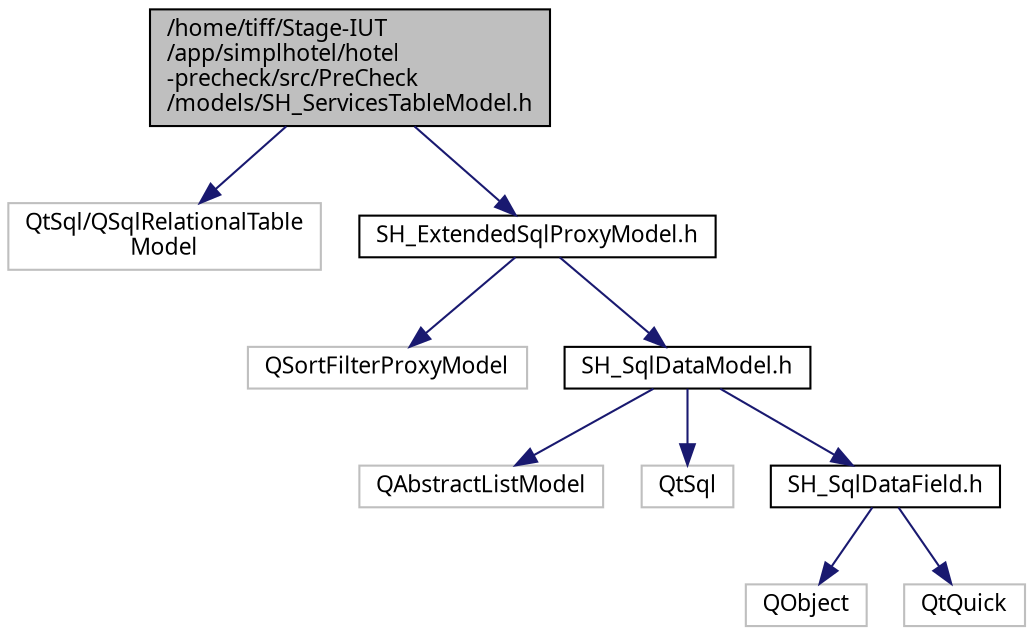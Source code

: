 digraph "/home/tiff/Stage-IUT/app/simplhotel/hotel-precheck/src/PreCheck/models/SH_ServicesTableModel.h"
{
 // INTERACTIVE_SVG=YES
  bgcolor="transparent";
  edge [fontname="Verdana",fontsize="11",labelfontname="Verdana",labelfontsize="11"];
  node [fontname="Verdana",fontsize="11",shape=record];
  Node1 [label="/home/tiff/Stage-IUT\l/app/simplhotel/hotel\l-precheck/src/PreCheck\l/models/SH_ServicesTableModel.h",height=0.2,width=0.4,color="black", fillcolor="grey75", style="filled" fontcolor="black"];
  Node1 -> Node2 [color="midnightblue",fontsize="11",style="solid",fontname="Verdana"];
  Node2 [label="QtSql/QSqlRelationalTable\lModel",height=0.2,width=0.4,color="grey75"];
  Node1 -> Node3 [color="midnightblue",fontsize="11",style="solid",fontname="Verdana"];
  Node3 [label="SH_ExtendedSqlProxyModel.h",height=0.2,width=0.4,color="black",URL="$SH__ExtendedSqlProxyModel_8h.html"];
  Node3 -> Node4 [color="midnightblue",fontsize="11",style="solid",fontname="Verdana"];
  Node4 [label="QSortFilterProxyModel",height=0.2,width=0.4,color="grey75"];
  Node3 -> Node5 [color="midnightblue",fontsize="11",style="solid",fontname="Verdana"];
  Node5 [label="SH_SqlDataModel.h",height=0.2,width=0.4,color="black",URL="$SH__SqlDataModel_8h.html"];
  Node5 -> Node6 [color="midnightblue",fontsize="11",style="solid",fontname="Verdana"];
  Node6 [label="QAbstractListModel",height=0.2,width=0.4,color="grey75"];
  Node5 -> Node7 [color="midnightblue",fontsize="11",style="solid",fontname="Verdana"];
  Node7 [label="QtSql",height=0.2,width=0.4,color="grey75"];
  Node5 -> Node8 [color="midnightblue",fontsize="11",style="solid",fontname="Verdana"];
  Node8 [label="SH_SqlDataField.h",height=0.2,width=0.4,color="black",URL="$SH__SqlDataField_8h.html"];
  Node8 -> Node9 [color="midnightblue",fontsize="11",style="solid",fontname="Verdana"];
  Node9 [label="QObject",height=0.2,width=0.4,color="grey75"];
  Node8 -> Node10 [color="midnightblue",fontsize="11",style="solid",fontname="Verdana"];
  Node10 [label="QtQuick",height=0.2,width=0.4,color="grey75"];
}
